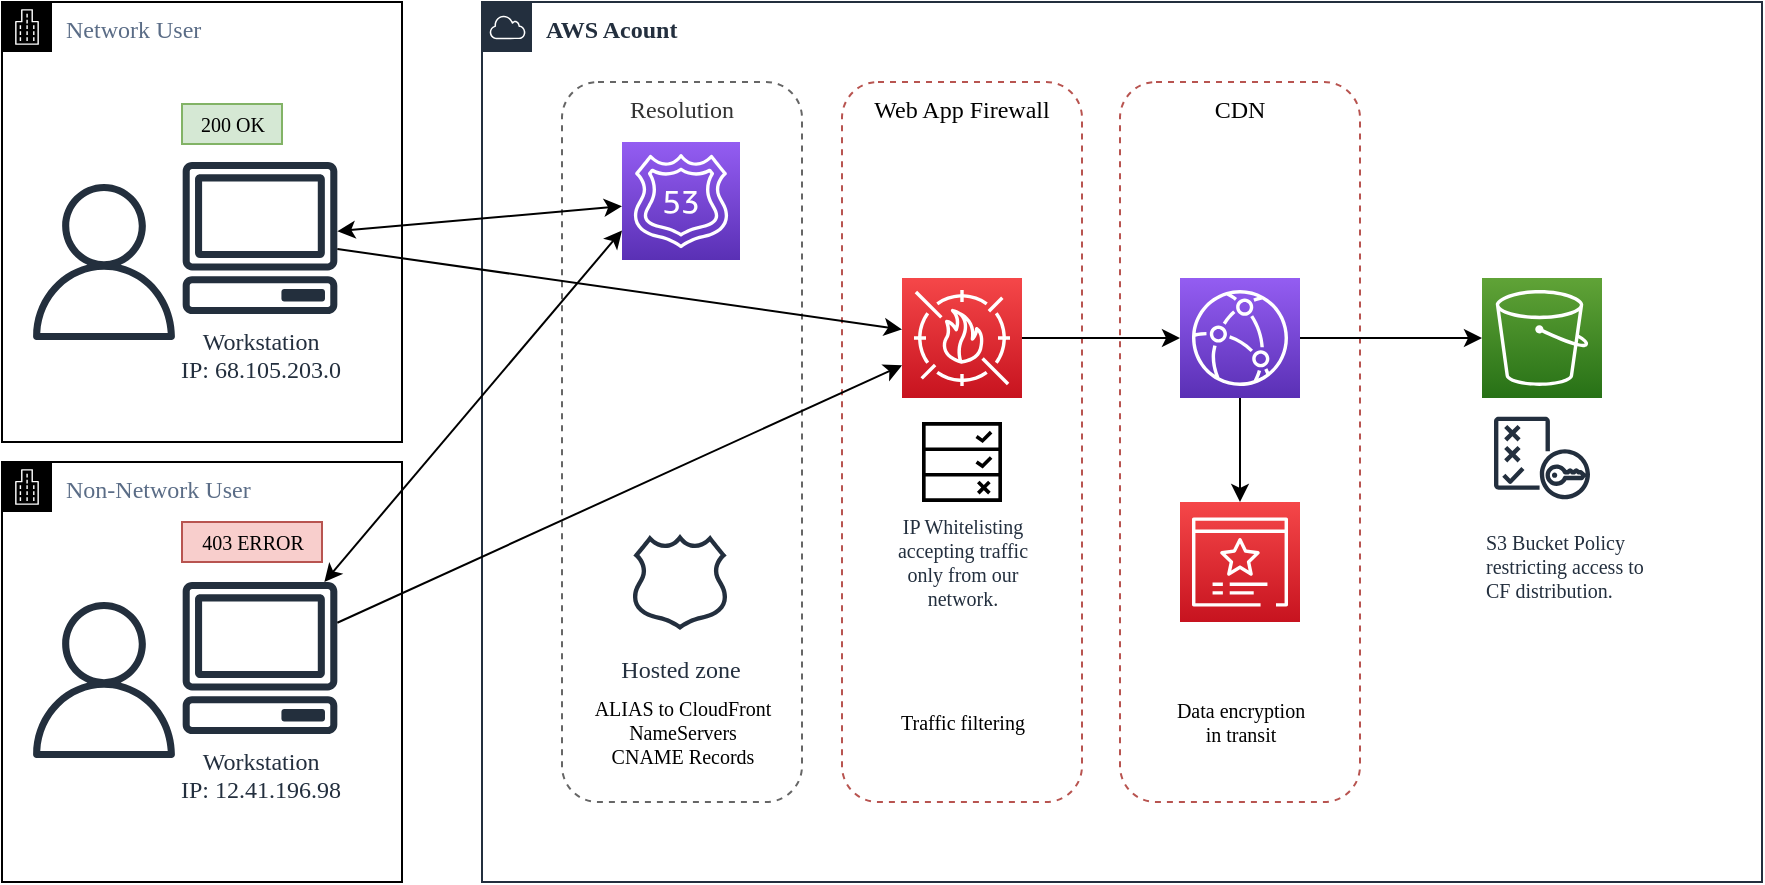 <mxfile version="18.2.0" type="github">
  <diagram id="rex7fv41qaUPttHRLTtf" name="Private Hosting Using WAF and CloudFront">
    <mxGraphModel dx="1448" dy="796" grid="1" gridSize="10" guides="1" tooltips="1" connect="1" arrows="1" fold="1" page="1" pageScale="1" pageWidth="1100" pageHeight="850" math="0" shadow="0">
      <root>
        <mxCell id="0" />
        <mxCell id="1" parent="0" />
        <mxCell id="WFS-fDEoe331SOPNhY3o-13" value="&lt;font face=&quot;Verdana&quot;&gt;&lt;b&gt;AWS Acount&lt;/b&gt;&lt;/font&gt;" style="points=[[0,0],[0.25,0],[0.5,0],[0.75,0],[1,0],[1,0.25],[1,0.5],[1,0.75],[1,1],[0.75,1],[0.5,1],[0.25,1],[0,1],[0,0.75],[0,0.5],[0,0.25]];outlineConnect=0;gradientColor=none;html=1;whiteSpace=wrap;fontSize=12;fontStyle=0;container=1;pointerEvents=0;collapsible=0;recursiveResize=0;shape=mxgraph.aws4.group;grIcon=mxgraph.aws4.group_aws_cloud;strokeColor=#232F3E;fillColor=none;verticalAlign=top;align=left;spacingLeft=30;fontColor=#232F3E;dashed=0;rounded=1;" vertex="1" parent="1">
          <mxGeometry x="320" y="80" width="640" height="440" as="geometry" />
        </mxCell>
        <mxCell id="WFS-fDEoe331SOPNhY3o-23" value="CDN" style="fillColor=none;strokeColor=#b85450;dashed=1;verticalAlign=top;fontStyle=0;rounded=1;fontFamily=Verdana;" vertex="1" parent="WFS-fDEoe331SOPNhY3o-13">
          <mxGeometry x="319" y="40" width="120" height="360" as="geometry" />
        </mxCell>
        <mxCell id="WFS-fDEoe331SOPNhY3o-29" value="Resolution" style="fillColor=none;strokeColor=#666666;dashed=1;verticalAlign=top;fontStyle=0;rounded=1;fontFamily=Verdana;fontColor=#333333;" vertex="1" parent="WFS-fDEoe331SOPNhY3o-13">
          <mxGeometry x="40" y="40" width="120" height="360" as="geometry" />
        </mxCell>
        <mxCell id="WFS-fDEoe331SOPNhY3o-11" value="Web App Firewall" style="fillColor=none;strokeColor=#b85450;dashed=1;verticalAlign=top;fontStyle=0;rounded=1;fontFamily=Verdana;" vertex="1" parent="WFS-fDEoe331SOPNhY3o-13">
          <mxGeometry x="180" y="40" width="120" height="360" as="geometry" />
        </mxCell>
        <mxCell id="WFS-fDEoe331SOPNhY3o-15" value="S3 Bucket Policy&lt;br&gt;restricting access to&lt;br&gt;CF distribution." style="sketch=0;outlineConnect=0;fontColor=#232F3E;gradientColor=none;strokeColor=#232F3E;fillColor=#ffffff;dashed=0;verticalLabelPosition=bottom;verticalAlign=top;align=left;html=1;fontSize=10;fontStyle=0;aspect=fixed;shape=mxgraph.aws4.resourceIcon;resIcon=mxgraph.aws4.policy;rounded=1;fontFamily=Verdana;" vertex="1" parent="WFS-fDEoe331SOPNhY3o-13">
          <mxGeometry x="500" y="198" width="60" height="60" as="geometry" />
        </mxCell>
        <mxCell id="WFS-fDEoe331SOPNhY3o-2" value="" style="sketch=0;points=[[0,0,0],[0.25,0,0],[0.5,0,0],[0.75,0,0],[1,0,0],[0,1,0],[0.25,1,0],[0.5,1,0],[0.75,1,0],[1,1,0],[0,0.25,0],[0,0.5,0],[0,0.75,0],[1,0.25,0],[1,0.5,0],[1,0.75,0]];outlineConnect=0;fontColor=#232F3E;gradientColor=#60A337;gradientDirection=north;fillColor=#277116;strokeColor=#ffffff;dashed=0;verticalLabelPosition=bottom;verticalAlign=top;align=center;html=1;fontSize=12;fontStyle=0;aspect=fixed;shape=mxgraph.aws4.resourceIcon;resIcon=mxgraph.aws4.s3;" vertex="1" parent="WFS-fDEoe331SOPNhY3o-13">
          <mxGeometry x="500" y="138" width="60" height="60" as="geometry" />
        </mxCell>
        <mxCell id="WFS-fDEoe331SOPNhY3o-3" value="" style="sketch=0;points=[[0,0,0],[0.25,0,0],[0.5,0,0],[0.75,0,0],[1,0,0],[0,1,0],[0.25,1,0],[0.5,1,0],[0.75,1,0],[1,1,0],[0,0.25,0],[0,0.5,0],[0,0.75,0],[1,0.25,0],[1,0.5,0],[1,0.75,0]];outlineConnect=0;fontColor=#232F3E;gradientColor=#945DF2;gradientDirection=north;fillColor=#5A30B5;strokeColor=#ffffff;dashed=0;verticalLabelPosition=bottom;verticalAlign=top;align=center;html=1;fontSize=12;fontStyle=0;aspect=fixed;shape=mxgraph.aws4.resourceIcon;resIcon=mxgraph.aws4.cloudfront;" vertex="1" parent="WFS-fDEoe331SOPNhY3o-13">
          <mxGeometry x="349" y="138" width="60" height="60" as="geometry" />
        </mxCell>
        <mxCell id="WFS-fDEoe331SOPNhY3o-7" style="edgeStyle=orthogonalEdgeStyle;rounded=0;orthogonalLoop=1;jettySize=auto;html=1;" edge="1" parent="WFS-fDEoe331SOPNhY3o-13" source="WFS-fDEoe331SOPNhY3o-3" target="WFS-fDEoe331SOPNhY3o-2">
          <mxGeometry relative="1" as="geometry" />
        </mxCell>
        <mxCell id="WFS-fDEoe331SOPNhY3o-4" value="" style="sketch=0;points=[[0,0,0],[0.25,0,0],[0.5,0,0],[0.75,0,0],[1,0,0],[0,1,0],[0.25,1,0],[0.5,1,0],[0.75,1,0],[1,1,0],[0,0.25,0],[0,0.5,0],[0,0.75,0],[1,0.25,0],[1,0.5,0],[1,0.75,0]];outlineConnect=0;fontColor=#232F3E;gradientColor=#F54749;gradientDirection=north;fillColor=#C7131F;strokeColor=#ffffff;dashed=0;verticalLabelPosition=bottom;verticalAlign=top;align=center;html=1;fontSize=12;fontStyle=0;aspect=fixed;shape=mxgraph.aws4.resourceIcon;resIcon=mxgraph.aws4.certificate_manager_3;" vertex="1" parent="WFS-fDEoe331SOPNhY3o-13">
          <mxGeometry x="349" y="250" width="60" height="60" as="geometry" />
        </mxCell>
        <mxCell id="WFS-fDEoe331SOPNhY3o-5" style="edgeStyle=orthogonalEdgeStyle;rounded=0;orthogonalLoop=1;jettySize=auto;html=1;entryX=0.5;entryY=0;entryDx=0;entryDy=0;entryPerimeter=0;" edge="1" parent="WFS-fDEoe331SOPNhY3o-13" source="WFS-fDEoe331SOPNhY3o-3" target="WFS-fDEoe331SOPNhY3o-4">
          <mxGeometry relative="1" as="geometry" />
        </mxCell>
        <mxCell id="WFS-fDEoe331SOPNhY3o-8" value="" style="sketch=0;points=[[0,0,0],[0.25,0,0],[0.5,0,0],[0.75,0,0],[1,0,0],[0,1,0],[0.25,1,0],[0.5,1,0],[0.75,1,0],[1,1,0],[0,0.25,0],[0,0.5,0],[0,0.75,0],[1,0.25,0],[1,0.5,0],[1,0.75,0]];outlineConnect=0;fontColor=#232F3E;gradientColor=#F54749;gradientDirection=north;fillColor=#C7131F;strokeColor=#ffffff;dashed=0;verticalLabelPosition=bottom;verticalAlign=top;align=center;html=1;fontSize=12;fontStyle=0;aspect=fixed;shape=mxgraph.aws4.resourceIcon;resIcon=mxgraph.aws4.waf;" vertex="1" parent="WFS-fDEoe331SOPNhY3o-13">
          <mxGeometry x="210" y="138" width="60" height="60" as="geometry" />
        </mxCell>
        <mxCell id="WFS-fDEoe331SOPNhY3o-6" style="edgeStyle=orthogonalEdgeStyle;rounded=0;orthogonalLoop=1;jettySize=auto;html=1;entryX=0;entryY=0.5;entryDx=0;entryDy=0;entryPerimeter=0;startArrow=none;" edge="1" parent="WFS-fDEoe331SOPNhY3o-13" source="WFS-fDEoe331SOPNhY3o-8" target="WFS-fDEoe331SOPNhY3o-3">
          <mxGeometry relative="1" as="geometry" />
        </mxCell>
        <mxCell id="WFS-fDEoe331SOPNhY3o-14" value="IP Whitelisting&lt;br&gt;accepting traffic&lt;br&gt;only from our&lt;br&gt;network." style="sketch=0;outlineConnect=0;fontColor=#232F3E;gradientColor=none;fillColor=#000000;strokeColor=none;dashed=0;verticalLabelPosition=bottom;verticalAlign=top;align=center;html=1;fontSize=10;fontStyle=0;aspect=fixed;pointerEvents=1;shape=mxgraph.aws4.waf_rule;rounded=1;fontFamily=Verdana;" vertex="1" parent="WFS-fDEoe331SOPNhY3o-13">
          <mxGeometry x="220" y="210" width="40" height="40" as="geometry" />
        </mxCell>
        <mxCell id="WFS-fDEoe331SOPNhY3o-1" value="" style="sketch=0;points=[[0,0,0],[0.25,0,0],[0.5,0,0],[0.75,0,0],[1,0,0],[0,1,0],[0.25,1,0],[0.5,1,0],[0.75,1,0],[1,1,0],[0,0.25,0],[0,0.5,0],[0,0.75,0],[1,0.25,0],[1,0.5,0],[1,0.75,0]];outlineConnect=0;fontColor=#232F3E;gradientColor=#945DF2;gradientDirection=north;fillColor=#5A30B5;strokeColor=#ffffff;dashed=0;verticalLabelPosition=bottom;verticalAlign=top;align=center;html=1;fontSize=12;fontStyle=0;aspect=fixed;shape=mxgraph.aws4.resourceIcon;resIcon=mxgraph.aws4.route_53;" vertex="1" parent="WFS-fDEoe331SOPNhY3o-13">
          <mxGeometry x="70" y="70" width="59" height="59" as="geometry" />
        </mxCell>
        <mxCell id="WFS-fDEoe331SOPNhY3o-35" value="Hosted zone" style="sketch=0;outlineConnect=0;fontColor=#232F3E;gradientColor=none;strokeColor=#232F3E;fillColor=#ffffff;dashed=0;verticalLabelPosition=bottom;verticalAlign=top;align=center;html=1;fontSize=12;fontStyle=0;aspect=fixed;shape=mxgraph.aws4.resourceIcon;resIcon=mxgraph.aws4.hosted_zone;rounded=1;fontFamily=Verdana;" vertex="1" parent="WFS-fDEoe331SOPNhY3o-13">
          <mxGeometry x="69" y="260" width="60" height="60" as="geometry" />
        </mxCell>
        <mxCell id="WFS-fDEoe331SOPNhY3o-36" value="ALIAS to CloudFront&lt;br&gt;NameServers&lt;br&gt;CNAME Records" style="text;html=1;align=center;verticalAlign=middle;resizable=0;points=[];autosize=1;strokeColor=none;fillColor=none;fontSize=10;fontFamily=Verdana;" vertex="1" parent="WFS-fDEoe331SOPNhY3o-13">
          <mxGeometry x="40" y="345" width="120" height="40" as="geometry" />
        </mxCell>
        <mxCell id="WFS-fDEoe331SOPNhY3o-38" value="Traffic filtering" style="text;html=1;align=center;verticalAlign=middle;resizable=0;points=[];autosize=1;strokeColor=none;fillColor=none;fontSize=10;fontFamily=Verdana;" vertex="1" parent="WFS-fDEoe331SOPNhY3o-13">
          <mxGeometry x="195" y="350" width="90" height="20" as="geometry" />
        </mxCell>
        <mxCell id="WFS-fDEoe331SOPNhY3o-39" value="Data encryption&lt;br&gt;in transit" style="text;html=1;align=center;verticalAlign=middle;resizable=0;points=[];autosize=1;strokeColor=none;fillColor=none;fontSize=10;fontFamily=Verdana;" vertex="1" parent="WFS-fDEoe331SOPNhY3o-13">
          <mxGeometry x="329" y="345" width="100" height="30" as="geometry" />
        </mxCell>
        <mxCell id="WFS-fDEoe331SOPNhY3o-17" value="Network User" style="points=[[0,0],[0.25,0],[0.5,0],[0.75,0],[1,0],[1,0.25],[1,0.5],[1,0.75],[1,1],[0.75,1],[0.5,1],[0.25,1],[0,1],[0,0.75],[0,0.5],[0,0.25]];outlineConnect=0;gradientColor=none;html=1;whiteSpace=wrap;fontSize=12;fontStyle=0;container=1;pointerEvents=0;collapsible=0;recursiveResize=0;shape=mxgraph.aws4.group;grIcon=mxgraph.aws4.group_corporate_data_center;strokeColor=default;fillColor=none;verticalAlign=top;align=left;spacingLeft=30;fontColor=#5A6C86;dashed=0;rounded=1;fontFamily=Verdana;" vertex="1" parent="1">
          <mxGeometry x="80" y="80" width="200" height="220" as="geometry" />
        </mxCell>
        <mxCell id="WFS-fDEoe331SOPNhY3o-16" value="" style="sketch=0;outlineConnect=0;fontColor=#232F3E;gradientColor=none;fillColor=#232F3D;strokeColor=none;dashed=0;verticalLabelPosition=bottom;verticalAlign=top;align=center;html=1;fontSize=12;fontStyle=0;aspect=fixed;pointerEvents=1;shape=mxgraph.aws4.user;rounded=1;fontFamily=Verdana;" vertex="1" parent="WFS-fDEoe331SOPNhY3o-17">
          <mxGeometry x="12" y="91" width="78" height="78" as="geometry" />
        </mxCell>
        <mxCell id="WFS-fDEoe331SOPNhY3o-20" value="Workstation&lt;br&gt;IP: 68.105.203.0" style="sketch=0;outlineConnect=0;fontColor=#232F3E;gradientColor=none;fillColor=#232F3D;strokeColor=none;dashed=0;verticalLabelPosition=bottom;verticalAlign=top;align=center;html=1;fontSize=12;fontStyle=0;aspect=fixed;pointerEvents=1;shape=mxgraph.aws4.client;rounded=1;fontFamily=Verdana;" vertex="1" parent="WFS-fDEoe331SOPNhY3o-17">
          <mxGeometry x="90" y="80" width="78" height="76" as="geometry" />
        </mxCell>
        <mxCell id="WFS-fDEoe331SOPNhY3o-32" value="200 OK" style="text;html=1;align=center;verticalAlign=middle;resizable=0;points=[];autosize=1;strokeColor=#82b366;fillColor=#d5e8d4;fontSize=10;fontFamily=Verdana;" vertex="1" parent="WFS-fDEoe331SOPNhY3o-17">
          <mxGeometry x="90" y="51" width="50" height="20" as="geometry" />
        </mxCell>
        <mxCell id="WFS-fDEoe331SOPNhY3o-19" style="edgeStyle=none;rounded=0;orthogonalLoop=1;jettySize=auto;html=1;fontFamily=Verdana;fontSize=10;endArrow=classic;endFill=1;startArrow=none;" edge="1" parent="1" source="WFS-fDEoe331SOPNhY3o-20" target="WFS-fDEoe331SOPNhY3o-8">
          <mxGeometry relative="1" as="geometry">
            <mxPoint x="260" y="239" as="sourcePoint" />
          </mxGeometry>
        </mxCell>
        <mxCell id="WFS-fDEoe331SOPNhY3o-24" value="Non-Network User" style="points=[[0,0],[0.25,0],[0.5,0],[0.75,0],[1,0],[1,0.25],[1,0.5],[1,0.75],[1,1],[0.75,1],[0.5,1],[0.25,1],[0,1],[0,0.75],[0,0.5],[0,0.25]];outlineConnect=0;gradientColor=none;html=1;whiteSpace=wrap;fontSize=12;fontStyle=0;container=1;pointerEvents=0;collapsible=0;recursiveResize=0;shape=mxgraph.aws4.group;grIcon=mxgraph.aws4.group_corporate_data_center;strokeColor=default;fillColor=none;verticalAlign=top;align=left;spacingLeft=30;fontColor=#5A6C86;dashed=0;rounded=1;fontFamily=Verdana;" vertex="1" parent="1">
          <mxGeometry x="80" y="310" width="200" height="210" as="geometry" />
        </mxCell>
        <mxCell id="WFS-fDEoe331SOPNhY3o-25" value="" style="sketch=0;outlineConnect=0;fontColor=#232F3E;gradientColor=none;fillColor=#232F3D;strokeColor=none;dashed=0;verticalLabelPosition=bottom;verticalAlign=top;align=center;html=1;fontSize=12;fontStyle=0;aspect=fixed;pointerEvents=1;shape=mxgraph.aws4.user;rounded=1;fontFamily=Verdana;" vertex="1" parent="WFS-fDEoe331SOPNhY3o-24">
          <mxGeometry x="12" y="70" width="78" height="78" as="geometry" />
        </mxCell>
        <mxCell id="WFS-fDEoe331SOPNhY3o-26" value="Workstation&lt;br&gt;IP: 12.41.196.98" style="sketch=0;outlineConnect=0;fontColor=#232F3E;gradientColor=none;fillColor=#232F3D;strokeColor=none;dashed=0;verticalLabelPosition=bottom;verticalAlign=top;align=center;html=1;fontSize=12;fontStyle=0;aspect=fixed;pointerEvents=1;shape=mxgraph.aws4.client;rounded=1;fontFamily=Verdana;" vertex="1" parent="WFS-fDEoe331SOPNhY3o-24">
          <mxGeometry x="90" y="60" width="78" height="76" as="geometry" />
        </mxCell>
        <mxCell id="WFS-fDEoe331SOPNhY3o-33" value="403 ERROR" style="text;html=1;align=center;verticalAlign=middle;resizable=0;points=[];autosize=1;strokeColor=#b85450;fillColor=#f8cecc;fontSize=10;fontFamily=Verdana;" vertex="1" parent="WFS-fDEoe331SOPNhY3o-24">
          <mxGeometry x="90" y="30" width="70" height="20" as="geometry" />
        </mxCell>
        <mxCell id="WFS-fDEoe331SOPNhY3o-28" style="edgeStyle=none;rounded=0;orthogonalLoop=1;jettySize=auto;html=1;fontFamily=Verdana;fontSize=10;startArrow=none;startFill=0;endArrow=classic;endFill=1;" edge="1" parent="1" source="WFS-fDEoe331SOPNhY3o-26" target="WFS-fDEoe331SOPNhY3o-8">
          <mxGeometry relative="1" as="geometry" />
        </mxCell>
        <mxCell id="WFS-fDEoe331SOPNhY3o-42" style="edgeStyle=none;rounded=0;orthogonalLoop=1;jettySize=auto;html=1;fontFamily=Verdana;fontSize=10;startArrow=classic;startFill=1;endArrow=classic;endFill=1;" edge="1" parent="1" source="WFS-fDEoe331SOPNhY3o-20" target="WFS-fDEoe331SOPNhY3o-1">
          <mxGeometry relative="1" as="geometry" />
        </mxCell>
        <mxCell id="WFS-fDEoe331SOPNhY3o-43" style="edgeStyle=none;rounded=0;orthogonalLoop=1;jettySize=auto;html=1;entryX=0;entryY=0.75;entryDx=0;entryDy=0;entryPerimeter=0;fontFamily=Verdana;fontSize=10;startArrow=classic;startFill=1;endArrow=classic;endFill=1;" edge="1" parent="1" source="WFS-fDEoe331SOPNhY3o-26" target="WFS-fDEoe331SOPNhY3o-1">
          <mxGeometry relative="1" as="geometry" />
        </mxCell>
      </root>
    </mxGraphModel>
  </diagram>
</mxfile>
